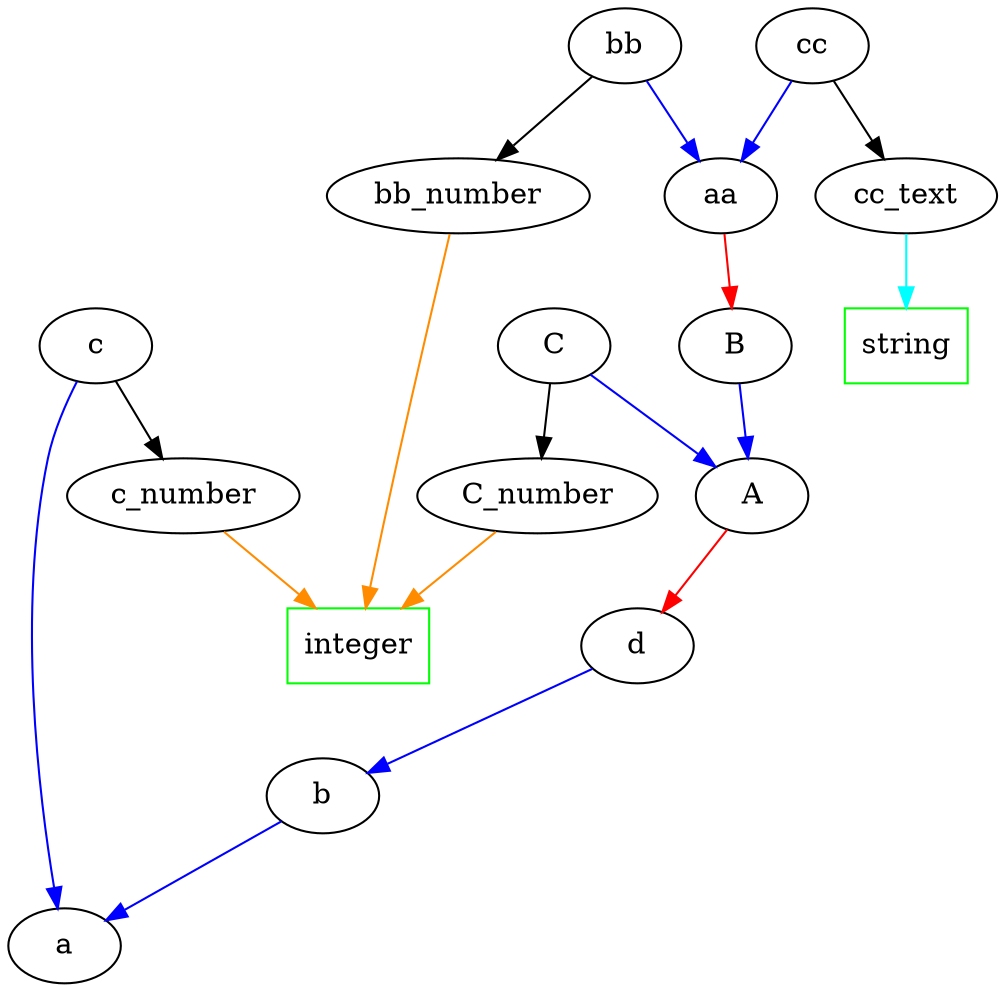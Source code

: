 digraph {
	aa
	B
	aa -> B [color=red]
	d
	b
	d -> b [color=blue]
	c
	a
	c -> a [color=blue]
	cc
	aa
	cc -> aa [color=blue]
	bb
	bb_number
	bb -> bb_number [color=black]
	A
	d
	A -> d [color=red]
	B
	A
	B -> A [color=blue]
	C
	A
	C -> A [color=blue]
	b
	a
	b -> a [color=blue]
	integer [color=green shape=rectangle]
	integer
	bb_number -> integer [color=darkorange]
	bb
	aa
	bb -> aa [color=blue]
	integer [color=green shape=rectangle]
	integer
	c_number -> integer [color=darkorange]
	cc
	cc_text
	cc -> cc_text [color=black]
	integer [color=green shape=rectangle]
	integer
	C_number -> integer [color=darkorange]
	c
	c_number
	c -> c_number [color=black]
	string [color=green shape=rectangle]
	string
	cc_text -> string [color=cyan]
	C
	C_number
	C -> C_number [color=black]
}
